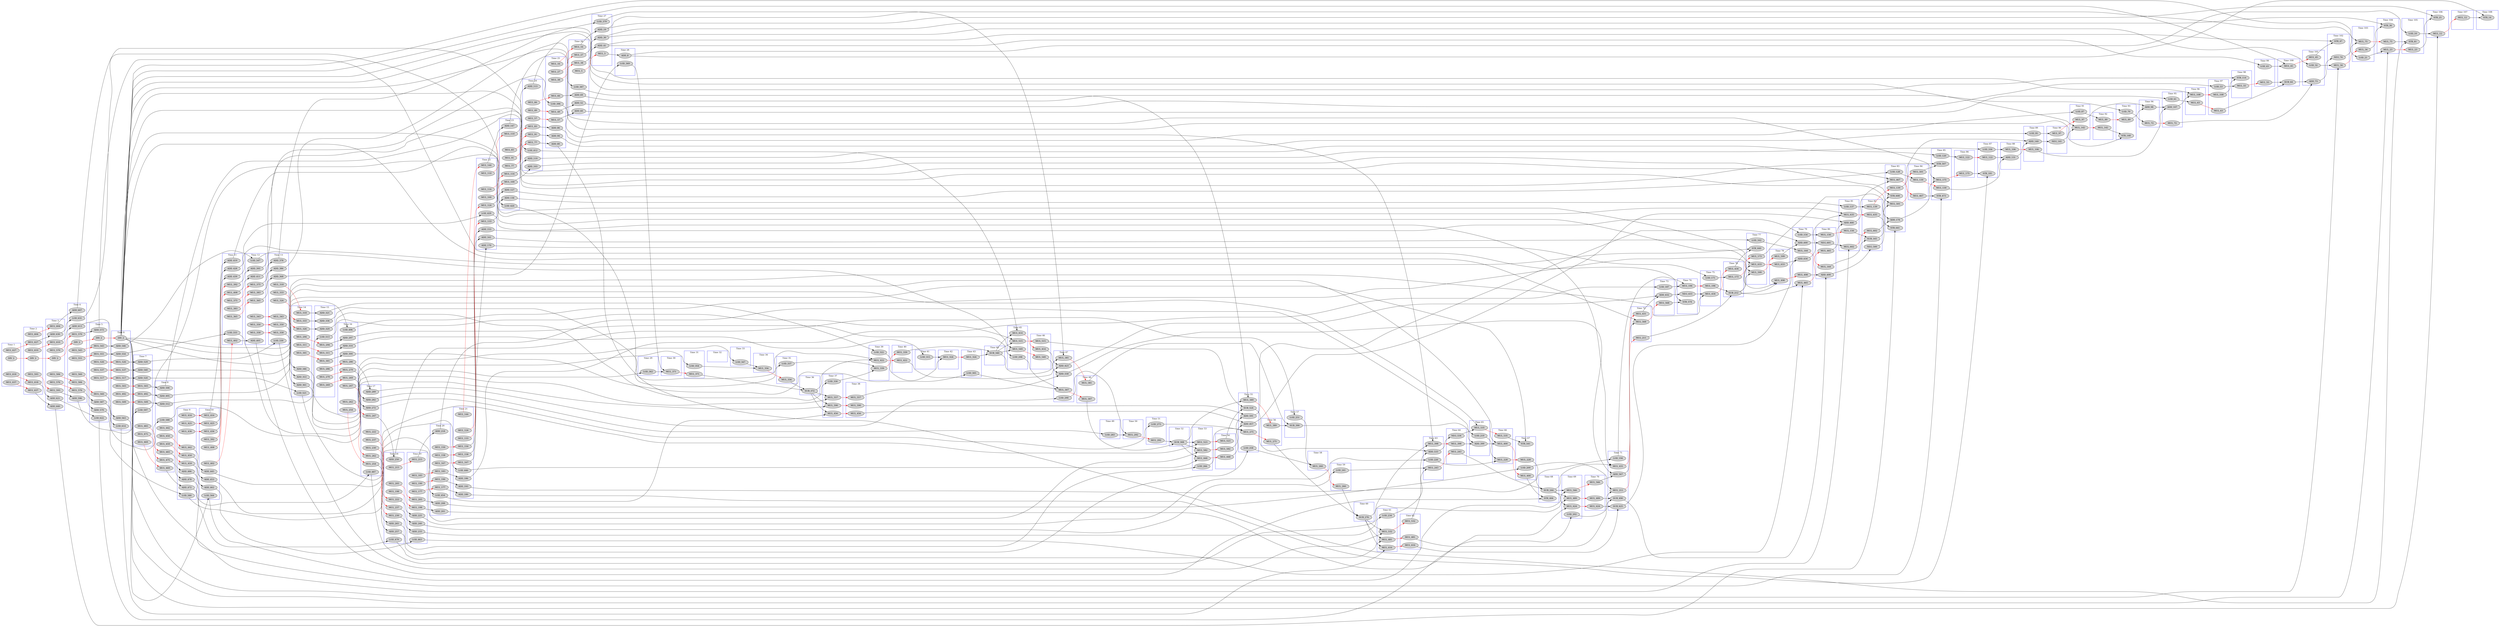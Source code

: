 digraph invert_matrix_general_dfg__3 {
  rankdir = LR;
  newrank="true"
  subgraph cluster_1 {
    rank=same;
    node [style=filled];
    label = "Time 1";
    color = blue;
    pseudo_1 [style=invis];
    DIV_2_0 [label=DIV_2]
    MUL_618_0 [label=MUL_618]
    MUL_627_0 [label=MUL_627]
    MUL_637_0 [label=MUL_637]
  }
  subgraph cluster_2 {
    rank=same;
    node [style=filled];
    label = "Time 2";
    color = blue;
    pseudo_2 [style=invis];
    DIV_2_1 [label=DIV_2]
    MUL_593_0 [label=MUL_593]
    MUL_604_0 [label=MUL_604]
    MUL_610_0 [label=MUL_610]
    MUL_618_1 [label=MUL_618]
    MUL_627_1 [label=MUL_627]
    MUL_637_1 [label=MUL_637]
  }
  subgraph cluster_3 {
    rank=same;
    node [style=filled];
    label = "Time 3";
    color = blue;
    pseudo_3 [style=invis];
    DIV_2_2 [label=DIV_2]
    MUL_570_0 [label=MUL_570]
    MUL_576_0 [label=MUL_576]
    MUL_584_0 [label=MUL_584]
    MUL_593_1 [label=MUL_593]
    MUL_604_1 [label=MUL_604]
    MUL_610_1 [label=MUL_610]
    ADD_621
    ADD_630
    ADD_640
  }
  subgraph cluster_4 {
    rank=same;
    node [style=filled];
    label = "Time 4";
    color = blue;
    pseudo_4 [style=invis];
    DIV_2_3 [label=DIV_2]
    MUL_543_0 [label=MUL_543]
    MUL_551_0 [label=MUL_551]
    MUL_560_0 [label=MUL_560]
    MUL_570_1 [label=MUL_570]
    MUL_576_1 [label=MUL_576]
    MUL_584_1 [label=MUL_584]
    ADD_596
    ADD_607
    ADD_613
    LOD_631
  }
  subgraph cluster_5 {
    rank=same;
    node [style=filled];
    label = "Time 5";
    color = blue;
    pseudo_5 [style=invis];
    DIV_2_4 [label=DIV_2]
    MUL_517_0 [label=MUL_517]
    MUL_526_0 [label=MUL_526]
    MUL_537_0 [label=MUL_537]
    MUL_543_1 [label=MUL_543]
    MUL_551_1 [label=MUL_551]
    MUL_560_1 [label=MUL_560]
    ADD_573
    ADD_579
    ADD_587
    LOD_622
  }
  subgraph cluster_6 {
    rank=same;
    node [style=filled];
    label = "Time 6";
    color = blue;
    pseudo_6 [style=invis];
    DIV_2_5 [label=DIV_2]
    MUL_492_0 [label=MUL_492]
    MUL_503_0 [label=MUL_503]
    MUL_509_0 [label=MUL_509]
    MUL_517_1 [label=MUL_517]
    MUL_526_1 [label=MUL_526]
    MUL_537_1 [label=MUL_537]
    ADD_546
    ADD_554
    ADD_563
    LOD_614
  }
  subgraph cluster_7 {
    rank=same;
    node [style=filled];
    label = "Time 7";
    color = blue;
    pseudo_7 [style=invis];
    MUL_469_0 [label=MUL_469]
    MUL_475_0 [label=MUL_475]
    MUL_483_0 [label=MUL_483]
    MUL_492_1 [label=MUL_492]
    MUL_503_1 [label=MUL_503]
    MUL_509_1 [label=MUL_509]
    ADD_520
    ADD_529
    ADD_540
    LOD_597
  }
  subgraph cluster_8 {
    rank=same;
    node [style=filled];
    label = "Time 8";
    color = blue;
    pseudo_8 [style=invis];
    MUL_442_0 [label=MUL_442]
    MUL_450_0 [label=MUL_450]
    MUL_459_0 [label=MUL_459]
    MUL_469_1 [label=MUL_469]
    MUL_475_1 [label=MUL_475]
    MUL_483_1 [label=MUL_483]
    ADD_495
    ADD_506
    ADD_512
    LOD_588
  }
  subgraph cluster_9 {
    rank=same;
    node [style=filled];
    label = "Time 9";
    color = blue;
    pseudo_9 [style=invis];
    MUL_416_0 [label=MUL_416]
    MUL_425_0 [label=MUL_425]
    MUL_436_0 [label=MUL_436]
    MUL_442_1 [label=MUL_442]
    MUL_450_1 [label=MUL_450]
    MUL_459_1 [label=MUL_459]
    ADD_472
    ADD_478
    ADD_486
    LOD_580
  }
  subgraph cluster_10 {
    rank=same;
    node [style=filled];
    label = "Time 10";
    color = blue;
    pseudo_10 [style=invis];
    MUL_392_0 [label=MUL_392]
    MUL_402_0 [label=MUL_402]
    MUL_408_0 [label=MUL_408]
    MUL_416_1 [label=MUL_416]
    MUL_425_1 [label=MUL_425]
    MUL_436_1 [label=MUL_436]
    ADD_445
    ADD_453
    ADD_462
    LOD_564
  }
  subgraph cluster_11 {
    rank=same;
    node [style=filled];
    label = "Time 11";
    color = blue;
    pseudo_11 [style=invis];
    MUL_365_0 [label=MUL_365]
    MUL_375_0 [label=MUL_375]
    MUL_383_0 [label=MUL_383]
    MUL_392_1 [label=MUL_392]
    MUL_402_1 [label=MUL_402]
    MUL_408_1 [label=MUL_408]
    ADD_419
    ADD_428
    ADD_439
    LOD_555
  }
  subgraph cluster_12 {
    rank=same;
    node [style=filled];
    label = "Time 12";
    color = blue;
    pseudo_12 [style=invis];
    MUL_343_0 [label=MUL_343]
    MUL_350_0 [label=MUL_350]
    MUL_358_0 [label=MUL_358]
    MUL_365_1 [label=MUL_365]
    MUL_375_1 [label=MUL_375]
    MUL_383_1 [label=MUL_383]
    ADD_395
    ADD_405
    ADD_411
    LOD_547
  }
  subgraph cluster_13 {
    rank=same;
    node [style=filled];
    label = "Time 13";
    color = blue;
    pseudo_13 [style=invis];
    MUL_318_0 [label=MUL_318]
    MUL_326_0 [label=MUL_326]
    MUL_333_0 [label=MUL_333]
    MUL_343_1 [label=MUL_343]
    MUL_350_1 [label=MUL_350]
    MUL_358_1 [label=MUL_358]
    ADD_368
    ADD_378
    ADD_386
    LOD_530
  }
  subgraph cluster_14 {
    rank=same;
    node [style=filled];
    label = "Time 14";
    color = blue;
    pseudo_14 [style=invis];
    MUL_294_0 [label=MUL_294]
    MUL_301_0 [label=MUL_301]
    MUL_311_0 [label=MUL_311]
    MUL_318_1 [label=MUL_318]
    MUL_326_1 [label=MUL_326]
    MUL_333_1 [label=MUL_333]
    ADD_346
    ADD_353
    ADD_361
    LOD_521
  }
  subgraph cluster_15 {
    rank=same;
    node [style=filled];
    label = "Time 15";
    color = blue;
    pseudo_15 [style=invis];
    MUL_269_0 [label=MUL_269]
    MUL_279_0 [label=MUL_279]
    MUL_286_0 [label=MUL_286]
    MUL_294_1 [label=MUL_294]
    MUL_301_1 [label=MUL_301]
    MUL_311_1 [label=MUL_311]
    ADD_321
    ADD_329
    ADD_336
    LOD_513
  }
  subgraph cluster_16 {
    rank=same;
    node [style=filled];
    label = "Time 16";
    color = blue;
    pseudo_16 [style=invis];
    MUL_247_0 [label=MUL_247]
    MUL_254_0 [label=MUL_254]
    MUL_262_0 [label=MUL_262]
    MUL_269_1 [label=MUL_269]
    MUL_279_1 [label=MUL_279]
    MUL_286_1 [label=MUL_286]
    ADD_297
    ADD_304
    ADD_314
    LOD_496
  }
  subgraph cluster_17 {
    rank=same;
    node [style=filled];
    label = "Time 17";
    color = blue;
    pseudo_17 [style=invis];
    MUL_222_0 [label=MUL_222]
    MUL_230_0 [label=MUL_230]
    MUL_237_0 [label=MUL_237]
    MUL_247_1 [label=MUL_247]
    MUL_254_1 [label=MUL_254]
    MUL_262_1 [label=MUL_262]
    ADD_272
    ADD_282
    ADD_289
    LOD_487
  }
  subgraph cluster_18 {
    rank=same;
    node [style=filled];
    label = "Time 18";
    color = blue;
    pseudo_18 [style=invis];
    MUL_198_0 [label=MUL_198]
    MUL_205_0 [label=MUL_205]
    MUL_215_0 [label=MUL_215]
    MUL_222_1 [label=MUL_222]
    MUL_230_1 [label=MUL_230]
    MUL_237_1 [label=MUL_237]
    ADD_250
    ADD_257
    ADD_265
    LOD_479
  }
  subgraph cluster_19 {
    rank=same;
    node [style=filled];
    label = "Time 19";
    color = blue;
    pseudo_19 [style=invis];
    MUL_177_0 [label=MUL_177]
    MUL_183_0 [label=MUL_183]
    MUL_190_0 [label=MUL_190]
    MUL_198_1 [label=MUL_198]
    MUL_205_1 [label=MUL_205]
    MUL_215_1 [label=MUL_215]
    ADD_225
    ADD_233
    ADD_240
    LOD_463
  }
  subgraph cluster_20 {
    rank=same;
    node [style=filled];
    label = "Time 20";
    color = blue;
    pseudo_20 [style=invis];
    MUL_150_0 [label=MUL_150]
    MUL_158_0 [label=MUL_158]
    MUL_167_0 [label=MUL_167]
    MUL_177_1 [label=MUL_177]
    MUL_183_1 [label=MUL_183]
    MUL_190_1 [label=MUL_190]
    ADD_201
    ADD_208
    ADD_218
    LOD_454
  }
  subgraph cluster_21 {
    rank=same;
    node [style=filled];
    label = "Time 21";
    color = blue;
    pseudo_21 [style=invis];
    MUL_124_0 [label=MUL_124]
    MUL_133_0 [label=MUL_133]
    MUL_144_0 [label=MUL_144]
    MUL_150_1 [label=MUL_150]
    MUL_158_1 [label=MUL_158]
    MUL_167_1 [label=MUL_167]
    ADD_180
    ADD_186
    ADD_193
    LOD_446
  }
  subgraph cluster_22 {
    rank=same;
    node [style=filled];
    label = "Time 22";
    color = blue;
    pseudo_22 [style=invis];
    MUL_100_0 [label=MUL_100]
    MUL_110_0 [label=MUL_110]
    MUL_116_0 [label=MUL_116]
    MUL_124_1 [label=MUL_124]
    MUL_133_1 [label=MUL_133]
    MUL_144_1 [label=MUL_144]
    ADD_153
    ADD_161
    ADD_170
    LOD_429
  }
  subgraph cluster_23 {
    rank=same;
    node [style=filled];
    label = "Time 23";
    color = blue;
    pseudo_23 [style=invis];
    MUL_77_0 [label=MUL_77]
    MUL_83_0 [label=MUL_83]
    MUL_91_0 [label=MUL_91]
    MUL_100_1 [label=MUL_100]
    MUL_110_1 [label=MUL_110]
    MUL_116_1 [label=MUL_116]
    ADD_127
    ADD_136
    ADD_147
    LOD_420
  }
  subgraph cluster_24 {
    rank=same;
    node [style=filled];
    label = "Time 24";
    color = blue;
    pseudo_24 [style=invis];
    MUL_49_0 [label=MUL_49]
    MUL_57_0 [label=MUL_57]
    MUL_66_0 [label=MUL_66]
    MUL_77_1 [label=MUL_77]
    MUL_83_1 [label=MUL_83]
    MUL_91_1 [label=MUL_91]
    ADD_103
    ADD_113
    ADD_119
    LOD_412
  }
  subgraph cluster_25 {
    rank=same;
    node [style=filled];
    label = "Time 25";
    color = blue;
    pseudo_25 [style=invis];
    MUL_16_0 [label=MUL_16]
    MUL_27_0 [label=MUL_27]
    MUL_38_0 [label=MUL_38]
    MUL_49_1 [label=MUL_49]
    MUL_57_1 [label=MUL_57]
    MUL_66_1 [label=MUL_66]
    ADD_80
    ADD_86
    ADD_94
    LOD_396
  }
  subgraph cluster_26 {
    rank=same;
    node [style=filled];
    label = "Time 26";
    color = blue;
    pseudo_26 [style=invis];
    MUL_5_0 [label=MUL_5]
    MUL_16_1 [label=MUL_16]
    MUL_27_1 [label=MUL_27]
    MUL_38_1 [label=MUL_38]
    ADD_52
    ADD_60
    ADD_69
    LOD_387
  }
  subgraph cluster_27 {
    rank=same;
    node [style=filled];
    label = "Time 27";
    color = blue;
    pseudo_27 [style=invis];
    MUL_5_1 [label=MUL_5]
    ADD_19
    ADD_30
    ADD_41
    LOD_379
  }
  subgraph cluster_28 {
    rank=same;
    node [style=filled];
    label = "Time 28";
    color = blue;
    pseudo_28 [style=invis];
    ADD_8
    LOD_369
  }
  subgraph cluster_29 {
    rank=same;
    node [style=filled];
    label = "Time 29";
    color = blue;
    pseudo_29 [style=invis];
    LOD_362
  }
  subgraph cluster_30 {
    rank=same;
    node [style=filled];
    label = "Time 30";
    color = blue;
    pseudo_30 [style=invis];
    MUL_371_0 [label=MUL_371]
  }
  subgraph cluster_31 {
    rank=same;
    node [style=filled];
    label = "Time 31";
    color = blue;
    pseudo_31 [style=invis];
    LOD_354
    MUL_371_1 [label=MUL_371]
  }
  subgraph cluster_32 {
    rank=same;
    node [style=filled];
    label = "Time 32";
    color = blue;
    pseudo_32 [style=invis];
  }
  subgraph cluster_33 {
    rank=same;
    node [style=filled];
    label = "Time 33";
    color = blue;
    pseudo_33 [style=invis];
    LOD_347
  }
  subgraph cluster_34 {
    rank=same;
    node [style=filled];
    label = "Time 34";
    color = blue;
    pseudo_34 [style=invis];
    MUL_356_0 [label=MUL_356]
  }
  subgraph cluster_35 {
    rank=same;
    node [style=filled];
    label = "Time 35";
    color = blue;
    pseudo_35 [style=invis];
    LOD_337
    MUL_356_1 [label=MUL_356]
  }
  subgraph cluster_36 {
    rank=same;
    node [style=filled];
    label = "Time 36";
    color = blue;
    pseudo_36 [style=invis];
    SUB_372
  }
  subgraph cluster_37 {
    rank=same;
    node [style=filled];
    label = "Time 37";
    color = blue;
    pseudo_37 [style=invis];
    LOD_330
    MUL_456_0 [label=MUL_456]
    MUL_557_0 [label=MUL_557]
    MUL_590_0 [label=MUL_590]
  }
  subgraph cluster_38 {
    rank=same;
    node [style=filled];
    label = "Time 38";
    color = blue;
    pseudo_38 [style=invis];
    MUL_456_1 [label=MUL_456]
    MUL_557_1 [label=MUL_557]
    MUL_590_1 [label=MUL_590]
  }
  subgraph cluster_39 {
    rank=same;
    node [style=filled];
    label = "Time 39";
    color = blue;
    pseudo_39 [style=invis];
    LOD_322
    MUL_339_0 [label=MUL_339]
    MUL_422_0 [label=MUL_422]
  }
  subgraph cluster_40 {
    rank=same;
    node [style=filled];
    label = "Time 40";
    color = blue;
    pseudo_40 [style=invis];
    MUL_339_1 [label=MUL_339]
    MUL_422_1 [label=MUL_422]
  }
  subgraph cluster_41 {
    rank=same;
    node [style=filled];
    label = "Time 41";
    color = blue;
    pseudo_41 [style=invis];
    LOD_315
  }
  subgraph cluster_42 {
    rank=same;
    node [style=filled];
    label = "Time 42";
    color = blue;
    pseudo_42 [style=invis];
    MUL_324_0 [label=MUL_324]
  }
  subgraph cluster_43 {
    rank=same;
    node [style=filled];
    label = "Time 43";
    color = blue;
    pseudo_43 [style=invis];
    LOD_305
    MUL_324_1 [label=MUL_324]
  }
  subgraph cluster_44 {
    rank=same;
    node [style=filled];
    label = "Time 44";
    color = blue;
    pseudo_44 [style=invis];
    SUB_340
  }
  subgraph cluster_45 {
    rank=same;
    node [style=filled];
    label = "Time 45";
    color = blue;
    pseudo_45 [style=invis];
    LOD_298
    MUL_414_0 [label=MUL_414]
    MUL_515_0 [label=MUL_515]
    MUL_549_0 [label=MUL_549]
  }
  subgraph cluster_46 {
    rank=same;
    node [style=filled];
    label = "Time 46";
    color = blue;
    pseudo_46 [style=invis];
    MUL_414_1 [label=MUL_414]
    MUL_515_1 [label=MUL_515]
    MUL_549_1 [label=MUL_549]
  }
  subgraph cluster_47 {
    rank=same;
    node [style=filled];
    label = "Time 47";
    color = blue;
    pseudo_47 [style=invis];
    LOD_290
    MUL_307_0 [label=MUL_307]
    MUL_381_0 [label=MUL_381]
    ADD_423
    ADD_558
  }
  subgraph cluster_48 {
    rank=same;
    node [style=filled];
    label = "Time 48";
    color = blue;
    pseudo_48 [style=invis];
    MUL_307_1 [label=MUL_307]
    MUL_381_1 [label=MUL_381]
  }
  subgraph cluster_49 {
    rank=same;
    node [style=filled];
    label = "Time 49";
    color = blue;
    pseudo_49 [style=invis];
    LOD_283
  }
  subgraph cluster_50 {
    rank=same;
    node [style=filled];
    label = "Time 50";
    color = blue;
    pseudo_50 [style=invis];
    MUL_292_0 [label=MUL_292]
  }
  subgraph cluster_51 {
    rank=same;
    node [style=filled];
    label = "Time 51";
    color = blue;
    pseudo_51 [style=invis];
    LOD_273
    MUL_292_1 [label=MUL_292]
  }
  subgraph cluster_52 {
    rank=same;
    node [style=filled];
    label = "Time 52";
    color = blue;
    pseudo_52 [style=invis];
    SUB_308
  }
  subgraph cluster_53 {
    rank=same;
    node [style=filled];
    label = "Time 53";
    color = blue;
    pseudo_53 [style=invis];
    LOD_266
    MUL_448_0 [label=MUL_448]
    MUL_523_0 [label=MUL_523]
    MUL_582_0 [label=MUL_582]
  }
  subgraph cluster_54 {
    rank=same;
    node [style=filled];
    label = "Time 54";
    color = blue;
    pseudo_54 [style=invis];
    MUL_448_1 [label=MUL_448]
    MUL_523_1 [label=MUL_523]
    MUL_582_1 [label=MUL_582]
  }
  subgraph cluster_55 {
    rank=same;
    node [style=filled];
    label = "Time 55";
    color = blue;
    pseudo_55 [style=invis];
    LOD_258
    MUL_275_0 [label=MUL_275]
    MUL_389_0 [label=MUL_389]
    ADD_457
    SUB_524
    ADD_591
  }
  subgraph cluster_56 {
    rank=same;
    node [style=filled];
    label = "Time 56";
    color = blue;
    pseudo_56 [style=invis];
    MUL_275_1 [label=MUL_275]
    MUL_389_1 [label=MUL_389]
  }
  subgraph cluster_57 {
    rank=same;
    node [style=filled];
    label = "Time 57";
    color = blue;
    pseudo_57 [style=invis];
    LOD_251
    SUB_390
  }
  subgraph cluster_58 {
    rank=same;
    node [style=filled];
    label = "Time 58";
    color = blue;
    pseudo_58 [style=invis];
    MUL_260_0 [label=MUL_260]
  }
  subgraph cluster_59 {
    rank=same;
    node [style=filled];
    label = "Time 59";
    color = blue;
    pseudo_59 [style=invis];
    LOD_241
    MUL_260_1 [label=MUL_260]
  }
  subgraph cluster_60 {
    rank=same;
    node [style=filled];
    label = "Time 60";
    color = blue;
    pseudo_60 [style=invis];
    SUB_276
  }
  subgraph cluster_61 {
    rank=same;
    node [style=filled];
    label = "Time 61";
    color = blue;
    pseudo_61 [style=invis];
    LOD_234
    MUL_481_0 [label=MUL_481]
    MUL_532_0 [label=MUL_532]
    MUL_616_0 [label=MUL_616]
  }
  subgraph cluster_62 {
    rank=same;
    node [style=filled];
    label = "Time 62";
    color = blue;
    pseudo_62 [style=invis];
    MUL_481_1 [label=MUL_481]
    MUL_532_1 [label=MUL_532]
    MUL_616_1 [label=MUL_616]
  }
  subgraph cluster_63 {
    rank=same;
    node [style=filled];
    label = "Time 63";
    color = blue;
    pseudo_63 [style=invis];
    LOD_226
    MUL_243_0 [label=MUL_243]
    MUL_398_0 [label=MUL_398]
    ADD_533
  }
  subgraph cluster_64 {
    rank=same;
    node [style=filled];
    label = "Time 64";
    color = blue;
    pseudo_64 [style=invis];
    MUL_243_1 [label=MUL_243]
    MUL_398_1 [label=MUL_398]
    NEG_534
  }
  subgraph cluster_65 {
    rank=same;
    node [style=filled];
    label = "Time 65";
    color = blue;
    pseudo_65 [style=invis];
    LOD_219
    ADD_399
    MUL_535_0 [label=MUL_535]
  }
  subgraph cluster_66 {
    rank=same;
    node [style=filled];
    label = "Time 66";
    color = blue;
    pseudo_66 [style=invis];
    MUL_228_0 [label=MUL_228]
    MUL_400_0 [label=MUL_400]
    MUL_535_1 [label=MUL_535]
  }
  subgraph cluster_67 {
    rank=same;
    node [style=filled];
    label = "Time 67";
    color = blue;
    pseudo_67 [style=invis];
    LOD_209
    MUL_228_1 [label=MUL_228]
    MUL_400_1 [label=MUL_400]
    STR_541
  }
  subgraph cluster_68 {
    rank=same;
    node [style=filled];
    label = "Time 68";
    color = blue;
    pseudo_68 [style=invis];
    SUB_244
    STR_406
  }
  subgraph cluster_69 {
    rank=same;
    node [style=filled];
    label = "Time 69";
    color = blue;
    pseudo_69 [style=invis];
    LOD_202
    MUL_489_0 [label=MUL_489]
    MUL_566_0 [label=MUL_566]
    MUL_624_0 [label=MUL_624]
  }
  subgraph cluster_70 {
    rank=same;
    node [style=filled];
    label = "Time 70";
    color = blue;
    pseudo_70 [style=invis];
    MUL_489_1 [label=MUL_489]
    MUL_566_1 [label=MUL_566]
    MUL_624_1 [label=MUL_624]
  }
  subgraph cluster_71 {
    rank=same;
    node [style=filled];
    label = "Time 71";
    color = blue;
    pseudo_71 [style=invis];
    LOD_194
    MUL_211_0 [label=MUL_211]
    MUL_431_0 [label=MUL_431]
    SUB_490
    ADD_567
    SUB_625
  }
  subgraph cluster_72 {
    rank=same;
    node [style=filled];
    label = "Time 72";
    color = blue;
    pseudo_72 [style=invis];
    MUL_211_1 [label=MUL_211]
    MUL_431_1 [label=MUL_431]
    MUL_568_0 [label=MUL_568]
  }
  subgraph cluster_73 {
    rank=same;
    node [style=filled];
    label = "Time 73";
    color = blue;
    pseudo_73 [style=invis];
    LOD_187
    ADD_432
    MUL_568_1 [label=MUL_568]
  }
  subgraph cluster_74 {
    rank=same;
    node [style=filled];
    label = "Time 74";
    color = blue;
    pseudo_74 [style=invis];
    MUL_196_0 [label=MUL_196]
    NEG_433
    STR_574
  }
  subgraph cluster_75 {
    rank=same;
    node [style=filled];
    label = "Time 75";
    color = blue;
    pseudo_75 [style=invis];
    LOD_171
    MUL_196_1 [label=MUL_196]
    MUL_434_0 [label=MUL_434]
  }
  subgraph cluster_76 {
    rank=same;
    node [style=filled];
    label = "Time 76";
    color = blue;
    pseudo_76 [style=invis];
    MUL_173_0 [label=MUL_173]
    SUB_212
    MUL_434_1 [label=MUL_434]
  }
  subgraph cluster_77 {
    rank=same;
    node [style=filled];
    label = "Time 77";
    color = blue;
    pseudo_77 [style=invis];
    LOD_162
    MUL_173_1 [label=MUL_173]
    STR_440
    MUL_599_0 [label=MUL_599]
    MUL_633_0 [label=MUL_633]
  }
  subgraph cluster_78 {
    rank=same;
    node [style=filled];
    label = "Time 78";
    color = blue;
    pseudo_78 [style=invis];
    MUL_498_0 [label=MUL_498]
    MUL_599_1 [label=MUL_599]
    MUL_633_1 [label=MUL_633]
  }
  subgraph cluster_79 {
    rank=same;
    node [style=filled];
    label = "Time 79";
    color = blue;
    pseudo_79 [style=invis];
    LOD_154
    MUL_164_0 [label=MUL_164]
    MUL_465_0 [label=MUL_465]
    MUL_498_1 [label=MUL_498]
    ADD_600
    ADD_634
  }
  subgraph cluster_80 {
    rank=same;
    node [style=filled];
    label = "Time 80";
    color = blue;
    pseudo_80 [style=invis];
    MUL_156_0 [label=MUL_156]
    MUL_164_1 [label=MUL_164]
    MUL_465_1 [label=MUL_465]
    ADD_499
    NEG_601
  }
  subgraph cluster_81 {
    rank=same;
    node [style=filled];
    label = "Time 81";
    color = blue;
    pseudo_81 [style=invis];
    LOD_137
    MUL_156_1 [label=MUL_156]
    ADD_466
    MUL_602_0 [label=MUL_602]
    MUL_635_0 [label=MUL_635]
  }
  subgraph cluster_82 {
    rank=same;
    node [style=filled];
    label = "Time 82";
    color = blue;
    pseudo_82 [style=invis];
    MUL_139_0 [label=MUL_139]
    SUB_165
    NEG_500
    MUL_602_1 [label=MUL_602]
    MUL_635_1 [label=MUL_635]
  }
  subgraph cluster_83 {
    rank=same;
    node [style=filled];
    label = "Time 83";
    color = blue;
    pseudo_83 [style=invis];
    LOD_128
    MUL_139_1 [label=MUL_139]
    ADD_174
    MUL_467_0 [label=MUL_467]
    MUL_501_0 [label=MUL_501]
    STR_608
    STR_641
  }
  subgraph cluster_84 {
    rank=same;
    node [style=filled];
    label = "Time 84";
    color = blue;
    pseudo_84 [style=invis];
    MUL_130_0 [label=MUL_130]
    MUL_467_1 [label=MUL_467]
    MUL_501_1 [label=MUL_501]
  }
  subgraph cluster_85 {
    rank=same;
    node [style=filled];
    label = "Time 85";
    color = blue;
    pseudo_85 [style=invis];
    LOD_120
    MUL_130_1 [label=MUL_130]
    MUL_175_0 [label=MUL_175]
    STR_473
    STR_507
  }
  subgraph cluster_86 {
    rank=same;
    node [style=filled];
    label = "Time 86";
    color = blue;
    pseudo_86 [style=invis];
    MUL_122_0 [label=MUL_122]
    MUL_175_1 [label=MUL_175]
  }
  subgraph cluster_87 {
    rank=same;
    node [style=filled];
    label = "Time 87";
    color = blue;
    pseudo_87 [style=invis];
    LOD_104
    MUL_122_1 [label=MUL_122]
    STR_181
  }
  subgraph cluster_88 {
    rank=same;
    node [style=filled];
    label = "Time 88";
    color = blue;
    pseudo_88 [style=invis];
    MUL_106_0 [label=MUL_106]
    ADD_131
  }
  subgraph cluster_89 {
    rank=same;
    node [style=filled];
    label = "Time 89";
    color = blue;
    pseudo_89 [style=invis];
    LOD_95
    MUL_106_1 [label=MUL_106]
    ADD_140
  }
  subgraph cluster_90 {
    rank=same;
    node [style=filled];
    label = "Time 90";
    color = blue;
    pseudo_90 [style=invis];
    MUL_97_0 [label=MUL_97]
    NEG_141
  }
  subgraph cluster_91 {
    rank=same;
    node [style=filled];
    label = "Time 91";
    color = blue;
    pseudo_91 [style=invis];
    LOD_87
    MUL_97_1 [label=MUL_97]
    MUL_142_0 [label=MUL_142]
  }
  subgraph cluster_92 {
    rank=same;
    node [style=filled];
    label = "Time 92";
    color = blue;
    pseudo_92 [style=invis];
    MUL_89_0 [label=MUL_89]
    MUL_142_1 [label=MUL_142]
  }
  subgraph cluster_93 {
    rank=same;
    node [style=filled];
    label = "Time 93";
    color = blue;
    pseudo_93 [style=invis];
    LOD_70
    MUL_89_1 [label=MUL_89]
    STR_148
  }
  subgraph cluster_94 {
    rank=same;
    node [style=filled];
    label = "Time 94";
    color = blue;
    pseudo_94 [style=invis];
    MUL_72_0 [label=MUL_72]
    ADD_98
  }
  subgraph cluster_95 {
    rank=same;
    node [style=filled];
    label = "Time 95";
    color = blue;
    pseudo_95 [style=invis];
    LOD_61
    MUL_72_1 [label=MUL_72]
    ADD_107
  }
  subgraph cluster_96 {
    rank=same;
    node [style=filled];
    label = "Time 96";
    color = blue;
    pseudo_96 [style=invis];
    MUL_63_0 [label=MUL_63]
    MUL_108_0 [label=MUL_108]
  }
  subgraph cluster_97 {
    rank=same;
    node [style=filled];
    label = "Time 97";
    color = blue;
    pseudo_97 [style=invis];
    LOD_53
    MUL_63_1 [label=MUL_63]
    MUL_108_1 [label=MUL_108]
  }
  subgraph cluster_98 {
    rank=same;
    node [style=filled];
    label = "Time 98";
    color = blue;
    pseudo_98 [style=invis];
    MUL_55_0 [label=MUL_55]
    STR_114
  }
  subgraph cluster_99 {
    rank=same;
    node [style=filled];
    label = "Time 99";
    color = blue;
    pseudo_99 [style=invis];
    LOD_43
    MUL_55_1 [label=MUL_55]
  }
  subgraph cluster_100 {
    rank=same;
    node [style=filled];
    label = "Time 100";
    color = blue;
    pseudo_100 [style=invis];
    MUL_45_0 [label=MUL_45]
    SUB_64
  }
  subgraph cluster_101 {
    rank=same;
    node [style=filled];
    label = "Time 101";
    color = blue;
    pseudo_101 [style=invis];
    LOD_32
    MUL_45_1 [label=MUL_45]
    ADD_73
  }
  subgraph cluster_102 {
    rank=same;
    node [style=filled];
    label = "Time 102";
    color = blue;
    pseudo_102 [style=invis];
    MUL_34_0 [label=MUL_34]
    STR_47
    NEG_74
  }
  subgraph cluster_103 {
    rank=same;
    node [style=filled];
    label = "Time 103";
    color = blue;
    pseudo_103 [style=invis];
    LOD_21
    MUL_34_1 [label=MUL_34]
    MUL_75_0 [label=MUL_75]
  }
  subgraph cluster_104 {
    rank=same;
    node [style=filled];
    label = "Time 104";
    color = blue;
    pseudo_104 [style=invis];
    MUL_23_0 [label=MUL_23]
    STR_36
    MUL_75_1 [label=MUL_75]
  }
  subgraph cluster_105 {
    rank=same;
    node [style=filled];
    label = "Time 105";
    color = blue;
    pseudo_105 [style=invis];
    LOD_10
    MUL_23_1 [label=MUL_23]
    STR_81
  }
  subgraph cluster_106 {
    rank=same;
    node [style=filled];
    label = "Time 106";
    color = blue;
    pseudo_106 [style=invis];
    MUL_12_0 [label=MUL_12]
    STR_25
  }
  subgraph cluster_107 {
    rank=same;
    node [style=filled];
    label = "Time 107";
    color = blue;
    pseudo_107 [style=invis];
    MUL_12_1 [label=MUL_12]
  }
  subgraph cluster_108 {
    rank=same;
    node [style=filled];
    label = "Time 108";
    color = blue;
    pseudo_108 [style=invis];
    STR_14
  }
    pseudo_1->pseudo_2 [style=invis];
    pseudo_2->pseudo_3 [style=invis];
    pseudo_3->pseudo_4 [style=invis];
    pseudo_4->pseudo_5 [style=invis];
    pseudo_5->pseudo_6 [style=invis];
    pseudo_6->pseudo_7 [style=invis];
    pseudo_7->pseudo_8 [style=invis];
    pseudo_8->pseudo_9 [style=invis];
    pseudo_9->pseudo_10 [style=invis];
    pseudo_10->pseudo_11 [style=invis];
    pseudo_11->pseudo_12 [style=invis];
    pseudo_12->pseudo_13 [style=invis];
    pseudo_13->pseudo_14 [style=invis];
    pseudo_14->pseudo_15 [style=invis];
    pseudo_15->pseudo_16 [style=invis];
    pseudo_16->pseudo_17 [style=invis];
    pseudo_17->pseudo_18 [style=invis];
    pseudo_18->pseudo_19 [style=invis];
    pseudo_19->pseudo_20 [style=invis];
    pseudo_20->pseudo_21 [style=invis];
    pseudo_21->pseudo_22 [style=invis];
    pseudo_22->pseudo_23 [style=invis];
    pseudo_23->pseudo_24 [style=invis];
    pseudo_24->pseudo_25 [style=invis];
    pseudo_25->pseudo_26 [style=invis];
    pseudo_26->pseudo_27 [style=invis];
    pseudo_27->pseudo_28 [style=invis];
    pseudo_28->pseudo_29 [style=invis];
    pseudo_29->pseudo_30 [style=invis];
    pseudo_30->pseudo_31 [style=invis];
    pseudo_31->pseudo_32 [style=invis];
    pseudo_32->pseudo_33 [style=invis];
    pseudo_33->pseudo_34 [style=invis];
    pseudo_34->pseudo_35 [style=invis];
    pseudo_35->pseudo_36 [style=invis];
    pseudo_36->pseudo_37 [style=invis];
    pseudo_37->pseudo_38 [style=invis];
    pseudo_38->pseudo_39 [style=invis];
    pseudo_39->pseudo_40 [style=invis];
    pseudo_40->pseudo_41 [style=invis];
    pseudo_41->pseudo_42 [style=invis];
    pseudo_42->pseudo_43 [style=invis];
    pseudo_43->pseudo_44 [style=invis];
    pseudo_44->pseudo_45 [style=invis];
    pseudo_45->pseudo_46 [style=invis];
    pseudo_46->pseudo_47 [style=invis];
    pseudo_47->pseudo_48 [style=invis];
    pseudo_48->pseudo_49 [style=invis];
    pseudo_49->pseudo_50 [style=invis];
    pseudo_50->pseudo_51 [style=invis];
    pseudo_51->pseudo_52 [style=invis];
    pseudo_52->pseudo_53 [style=invis];
    pseudo_53->pseudo_54 [style=invis];
    pseudo_54->pseudo_55 [style=invis];
    pseudo_55->pseudo_56 [style=invis];
    pseudo_56->pseudo_57 [style=invis];
    pseudo_57->pseudo_58 [style=invis];
    pseudo_58->pseudo_59 [style=invis];
    pseudo_59->pseudo_60 [style=invis];
    pseudo_60->pseudo_61 [style=invis];
    pseudo_61->pseudo_62 [style=invis];
    pseudo_62->pseudo_63 [style=invis];
    pseudo_63->pseudo_64 [style=invis];
    pseudo_64->pseudo_65 [style=invis];
    pseudo_65->pseudo_66 [style=invis];
    pseudo_66->pseudo_67 [style=invis];
    pseudo_67->pseudo_68 [style=invis];
    pseudo_68->pseudo_69 [style=invis];
    pseudo_69->pseudo_70 [style=invis];
    pseudo_70->pseudo_71 [style=invis];
    pseudo_71->pseudo_72 [style=invis];
    pseudo_72->pseudo_73 [style=invis];
    pseudo_73->pseudo_74 [style=invis];
    pseudo_74->pseudo_75 [style=invis];
    pseudo_75->pseudo_76 [style=invis];
    pseudo_76->pseudo_77 [style=invis];
    pseudo_77->pseudo_78 [style=invis];
    pseudo_78->pseudo_79 [style=invis];
    pseudo_79->pseudo_80 [style=invis];
    pseudo_80->pseudo_81 [style=invis];
    pseudo_81->pseudo_82 [style=invis];
    pseudo_82->pseudo_83 [style=invis];
    pseudo_83->pseudo_84 [style=invis];
    pseudo_84->pseudo_85 [style=invis];
    pseudo_85->pseudo_86 [style=invis];
    pseudo_86->pseudo_87 [style=invis];
    pseudo_87->pseudo_88 [style=invis];
    pseudo_88->pseudo_89 [style=invis];
    pseudo_89->pseudo_90 [style=invis];
    pseudo_90->pseudo_91 [style=invis];
    pseudo_91->pseudo_92 [style=invis];
    pseudo_92->pseudo_93 [style=invis];
    pseudo_93->pseudo_94 [style=invis];
    pseudo_94->pseudo_95 [style=invis];
    pseudo_95->pseudo_96 [style=invis];
    pseudo_96->pseudo_97 [style=invis];
    pseudo_97->pseudo_98 [style=invis];
    pseudo_98->pseudo_99 [style=invis];
    pseudo_99->pseudo_100 [style=invis];
    pseudo_100->pseudo_101 [style=invis];
    pseudo_101->pseudo_102 [style=invis];
    pseudo_102->pseudo_103 [style=invis];
    pseudo_103->pseudo_104 [style=invis];
    pseudo_104->pseudo_105 [style=invis];
    pseudo_105->pseudo_106 [style=invis];
    pseudo_106->pseudo_107 [style=invis];
    pseudo_107->pseudo_108 [style=invis];
    DIV_2_0 -> DIV_2_1 [color=red];
    DIV_2_1 -> DIV_2_2 [color=red];
    DIV_2_2 -> DIV_2_3 [color=red];
    DIV_2_3 -> DIV_2_4 [color=red];
    DIV_2_4 -> DIV_2_5 [color=red];
    MUL_5_0 -> MUL_5_1 [color=red];
    MUL_12_0 -> MUL_12_1 [color=red];
    MUL_16_0 -> MUL_16_1 [color=red];
    MUL_23_0 -> MUL_23_1 [color=red];
    MUL_27_0 -> MUL_27_1 [color=red];
    MUL_34_0 -> MUL_34_1 [color=red];
    MUL_38_0 -> MUL_38_1 [color=red];
    MUL_45_0 -> MUL_45_1 [color=red];
    MUL_49_0 -> MUL_49_1 [color=red];
    MUL_55_0 -> MUL_55_1 [color=red];
    MUL_57_0 -> MUL_57_1 [color=red];
    MUL_63_0 -> MUL_63_1 [color=red];
    MUL_66_0 -> MUL_66_1 [color=red];
    MUL_72_0 -> MUL_72_1 [color=red];
    MUL_75_0 -> MUL_75_1 [color=red];
    MUL_77_0 -> MUL_77_1 [color=red];
    MUL_83_0 -> MUL_83_1 [color=red];
    MUL_89_0 -> MUL_89_1 [color=red];
    MUL_91_0 -> MUL_91_1 [color=red];
    MUL_97_0 -> MUL_97_1 [color=red];
    MUL_100_0 -> MUL_100_1 [color=red];
    MUL_106_0 -> MUL_106_1 [color=red];
    MUL_108_0 -> MUL_108_1 [color=red];
    MUL_110_0 -> MUL_110_1 [color=red];
    MUL_116_0 -> MUL_116_1 [color=red];
    MUL_122_0 -> MUL_122_1 [color=red];
    MUL_124_0 -> MUL_124_1 [color=red];
    MUL_130_0 -> MUL_130_1 [color=red];
    MUL_133_0 -> MUL_133_1 [color=red];
    MUL_139_0 -> MUL_139_1 [color=red];
    MUL_142_0 -> MUL_142_1 [color=red];
    MUL_144_0 -> MUL_144_1 [color=red];
    MUL_150_0 -> MUL_150_1 [color=red];
    MUL_156_0 -> MUL_156_1 [color=red];
    MUL_158_0 -> MUL_158_1 [color=red];
    MUL_164_0 -> MUL_164_1 [color=red];
    MUL_167_0 -> MUL_167_1 [color=red];
    MUL_173_0 -> MUL_173_1 [color=red];
    MUL_175_0 -> MUL_175_1 [color=red];
    MUL_177_0 -> MUL_177_1 [color=red];
    MUL_183_0 -> MUL_183_1 [color=red];
    MUL_190_0 -> MUL_190_1 [color=red];
    MUL_196_0 -> MUL_196_1 [color=red];
    MUL_198_0 -> MUL_198_1 [color=red];
    MUL_205_0 -> MUL_205_1 [color=red];
    MUL_211_0 -> MUL_211_1 [color=red];
    MUL_215_0 -> MUL_215_1 [color=red];
    MUL_222_0 -> MUL_222_1 [color=red];
    MUL_228_0 -> MUL_228_1 [color=red];
    MUL_230_0 -> MUL_230_1 [color=red];
    MUL_237_0 -> MUL_237_1 [color=red];
    MUL_243_0 -> MUL_243_1 [color=red];
    MUL_247_0 -> MUL_247_1 [color=red];
    MUL_254_0 -> MUL_254_1 [color=red];
    MUL_260_0 -> MUL_260_1 [color=red];
    MUL_262_0 -> MUL_262_1 [color=red];
    MUL_269_0 -> MUL_269_1 [color=red];
    MUL_275_0 -> MUL_275_1 [color=red];
    MUL_279_0 -> MUL_279_1 [color=red];
    MUL_286_0 -> MUL_286_1 [color=red];
    MUL_292_0 -> MUL_292_1 [color=red];
    MUL_294_0 -> MUL_294_1 [color=red];
    MUL_301_0 -> MUL_301_1 [color=red];
    MUL_307_0 -> MUL_307_1 [color=red];
    MUL_311_0 -> MUL_311_1 [color=red];
    MUL_318_0 -> MUL_318_1 [color=red];
    MUL_324_0 -> MUL_324_1 [color=red];
    MUL_326_0 -> MUL_326_1 [color=red];
    MUL_333_0 -> MUL_333_1 [color=red];
    MUL_339_0 -> MUL_339_1 [color=red];
    MUL_343_0 -> MUL_343_1 [color=red];
    MUL_350_0 -> MUL_350_1 [color=red];
    MUL_356_0 -> MUL_356_1 [color=red];
    MUL_358_0 -> MUL_358_1 [color=red];
    MUL_365_0 -> MUL_365_1 [color=red];
    MUL_371_0 -> MUL_371_1 [color=red];
    MUL_375_0 -> MUL_375_1 [color=red];
    MUL_381_0 -> MUL_381_1 [color=red];
    MUL_383_0 -> MUL_383_1 [color=red];
    MUL_389_0 -> MUL_389_1 [color=red];
    MUL_392_0 -> MUL_392_1 [color=red];
    MUL_398_0 -> MUL_398_1 [color=red];
    MUL_400_0 -> MUL_400_1 [color=red];
    MUL_402_0 -> MUL_402_1 [color=red];
    MUL_408_0 -> MUL_408_1 [color=red];
    MUL_414_0 -> MUL_414_1 [color=red];
    MUL_416_0 -> MUL_416_1 [color=red];
    MUL_422_0 -> MUL_422_1 [color=red];
    MUL_425_0 -> MUL_425_1 [color=red];
    MUL_431_0 -> MUL_431_1 [color=red];
    MUL_434_0 -> MUL_434_1 [color=red];
    MUL_436_0 -> MUL_436_1 [color=red];
    MUL_442_0 -> MUL_442_1 [color=red];
    MUL_448_0 -> MUL_448_1 [color=red];
    MUL_450_0 -> MUL_450_1 [color=red];
    MUL_456_0 -> MUL_456_1 [color=red];
    MUL_459_0 -> MUL_459_1 [color=red];
    MUL_465_0 -> MUL_465_1 [color=red];
    MUL_467_0 -> MUL_467_1 [color=red];
    MUL_469_0 -> MUL_469_1 [color=red];
    MUL_475_0 -> MUL_475_1 [color=red];
    MUL_481_0 -> MUL_481_1 [color=red];
    MUL_483_0 -> MUL_483_1 [color=red];
    MUL_489_0 -> MUL_489_1 [color=red];
    MUL_492_0 -> MUL_492_1 [color=red];
    MUL_498_0 -> MUL_498_1 [color=red];
    MUL_501_0 -> MUL_501_1 [color=red];
    MUL_503_0 -> MUL_503_1 [color=red];
    MUL_509_0 -> MUL_509_1 [color=red];
    MUL_515_0 -> MUL_515_1 [color=red];
    MUL_517_0 -> MUL_517_1 [color=red];
    MUL_523_0 -> MUL_523_1 [color=red];
    MUL_526_0 -> MUL_526_1 [color=red];
    MUL_532_0 -> MUL_532_1 [color=red];
    MUL_535_0 -> MUL_535_1 [color=red];
    MUL_537_0 -> MUL_537_1 [color=red];
    MUL_543_0 -> MUL_543_1 [color=red];
    MUL_549_0 -> MUL_549_1 [color=red];
    MUL_551_0 -> MUL_551_1 [color=red];
    MUL_557_0 -> MUL_557_1 [color=red];
    MUL_560_0 -> MUL_560_1 [color=red];
    MUL_566_0 -> MUL_566_1 [color=red];
    MUL_568_0 -> MUL_568_1 [color=red];
    MUL_570_0 -> MUL_570_1 [color=red];
    MUL_576_0 -> MUL_576_1 [color=red];
    MUL_582_0 -> MUL_582_1 [color=red];
    MUL_584_0 -> MUL_584_1 [color=red];
    MUL_590_0 -> MUL_590_1 [color=red];
    MUL_593_0 -> MUL_593_1 [color=red];
    MUL_599_0 -> MUL_599_1 [color=red];
    MUL_602_0 -> MUL_602_1 [color=red];
    MUL_604_0 -> MUL_604_1 [color=red];
    MUL_610_0 -> MUL_610_1 [color=red];
    MUL_616_0 -> MUL_616_1 [color=red];
    MUL_618_0 -> MUL_618_1 [color=red];
    MUL_624_0 -> MUL_624_1 [color=red];
    MUL_627_0 -> MUL_627_1 [color=red];
    MUL_633_0 -> MUL_633_1 [color=red];
    MUL_635_0 -> MUL_635_1 [color=red];
    MUL_637_0 -> MUL_637_1 [color=red];
    DIV_2_5 -> MUL_12_0 [ name = 1 ];
    DIV_2_5 -> MUL_23_0 [ name = 2 ];
    DIV_2_5 -> MUL_34_0 [ name = 3 ];
    DIV_2_5 -> MUL_45_0 [ name = 4 ];
    DIV_2_5 -> MUL_75_0 [ name = 5 ];
    DIV_2_5 -> MUL_108_0 [ name = 6 ];
    DIV_2_5 -> MUL_142_0 [ name = 7 ];
    DIV_2_5 -> MUL_175_0 [ name = 8 ];
    DIV_2_5 -> MUL_400_0 [ name = 9 ];
    DIV_2_5 -> MUL_434_0 [ name = 10 ];
    DIV_2_5 -> MUL_467_0 [ name = 11 ];
    DIV_2_5 -> MUL_501_0 [ name = 12 ];
    DIV_2_5 -> MUL_535_0 [ name = 13 ];
    DIV_2_5 -> MUL_568_0 [ name = 14 ];
    DIV_2_5 -> MUL_602_0 [ name = 15 ];
    DIV_2_5 -> MUL_635_0 [ name = 16 ];
    MUL_5_1 -> ADD_8 [ name = 18 ];
    ADD_8 -> LOD_10 [ name = 20 ];
    ADD_8 -> STR_14 [ name = 21 ];
    LOD_10 -> MUL_12_0 [ name = 22 ];
    MUL_12_1 -> STR_14 [ name = 23 ];
    MUL_16_1 -> ADD_19 [ name = 25 ];
    ADD_19 -> LOD_21 [ name = 27 ];
    ADD_19 -> STR_25 [ name = 28 ];
    LOD_21 -> MUL_23_0 [ name = 29 ];
    MUL_23_1 -> STR_25 [ name = 30 ];
    MUL_27_1 -> ADD_30 [ name = 32 ];
    ADD_30 -> LOD_32 [ name = 34 ];
    ADD_30 -> STR_36 [ name = 35 ];
    LOD_32 -> MUL_34_0 [ name = 36 ];
    MUL_34_1 -> STR_36 [ name = 37 ];
    MUL_38_1 -> ADD_41 [ name = 39 ];
    ADD_41 -> LOD_43 [ name = 41 ];
    ADD_41 -> STR_47 [ name = 42 ];
    LOD_43 -> MUL_45_0 [ name = 43 ];
    MUL_45_1 -> STR_47 [ name = 44 ];
    MUL_49_1 -> ADD_52 [ name = 46 ];
    ADD_52 -> LOD_53 [ name = 47 ];
    LOD_53 -> MUL_55_0 [ name = 48 ];
    MUL_55_1 -> SUB_64 [ name = 49 ];
    MUL_57_1 -> ADD_60 [ name = 51 ];
    ADD_60 -> LOD_61 [ name = 52 ];
    LOD_61 -> MUL_63_0 [ name = 53 ];
    MUL_63_1 -> SUB_64 [ name = 54 ];
    SUB_64 -> ADD_73 [ name = 55 ];
    MUL_66_1 -> ADD_69 [ name = 57 ];
    ADD_69 -> LOD_70 [ name = 58 ];
    LOD_70 -> MUL_72_0 [ name = 59 ];
    MUL_72_1 -> ADD_73 [ name = 60 ];
    ADD_73 -> NEG_74 [ name = 61 ];
    NEG_74 -> MUL_75_0 [ name = 62 ];
    MUL_75_1 -> STR_81 [ name = 63 ];
    MUL_77_1 -> ADD_80 [ name = 65 ];
    ADD_80 -> STR_81 [ name = 67 ];
    MUL_83_1 -> ADD_86 [ name = 69 ];
    ADD_86 -> LOD_87 [ name = 70 ];
    LOD_87 -> MUL_89_0 [ name = 71 ];
    MUL_89_1 -> ADD_98 [ name = 72 ];
    MUL_91_1 -> ADD_94 [ name = 74 ];
    ADD_94 -> LOD_95 [ name = 75 ];
    LOD_95 -> MUL_97_0 [ name = 76 ];
    MUL_97_1 -> ADD_98 [ name = 77 ];
    ADD_98 -> ADD_107 [ name = 78 ];
    MUL_100_1 -> ADD_103 [ name = 80 ];
    ADD_103 -> LOD_104 [ name = 81 ];
    LOD_104 -> MUL_106_0 [ name = 82 ];
    MUL_106_1 -> ADD_107 [ name = 83 ];
    ADD_107 -> MUL_108_0 [ name = 84 ];
    MUL_108_1 -> STR_114 [ name = 85 ];
    MUL_110_1 -> ADD_113 [ name = 87 ];
    ADD_113 -> STR_114 [ name = 89 ];
    MUL_116_1 -> ADD_119 [ name = 91 ];
    ADD_119 -> LOD_120 [ name = 92 ];
    LOD_120 -> MUL_122_0 [ name = 93 ];
    MUL_122_1 -> ADD_131 [ name = 94 ];
    MUL_124_1 -> ADD_127 [ name = 96 ];
    ADD_127 -> LOD_128 [ name = 97 ];
    LOD_128 -> MUL_130_0 [ name = 98 ];
    MUL_130_1 -> ADD_131 [ name = 99 ];
    ADD_131 -> ADD_140 [ name = 100 ];
    MUL_133_1 -> ADD_136 [ name = 102 ];
    ADD_136 -> LOD_137 [ name = 103 ];
    LOD_137 -> MUL_139_0 [ name = 104 ];
    MUL_139_1 -> ADD_140 [ name = 105 ];
    ADD_140 -> NEG_141 [ name = 106 ];
    NEG_141 -> MUL_142_0 [ name = 107 ];
    MUL_142_1 -> STR_148 [ name = 108 ];
    MUL_144_1 -> ADD_147 [ name = 110 ];
    ADD_147 -> STR_148 [ name = 112 ];
    MUL_150_1 -> ADD_153 [ name = 114 ];
    ADD_153 -> LOD_154 [ name = 115 ];
    LOD_154 -> MUL_156_0 [ name = 116 ];
    MUL_156_1 -> SUB_165 [ name = 117 ];
    MUL_158_1 -> ADD_161 [ name = 119 ];
    ADD_161 -> LOD_162 [ name = 120 ];
    LOD_162 -> MUL_164_0 [ name = 121 ];
    MUL_164_1 -> SUB_165 [ name = 122 ];
    SUB_165 -> ADD_174 [ name = 123 ];
    MUL_167_1 -> ADD_170 [ name = 125 ];
    ADD_170 -> LOD_171 [ name = 126 ];
    LOD_171 -> MUL_173_0 [ name = 127 ];
    MUL_173_1 -> ADD_174 [ name = 128 ];
    ADD_174 -> MUL_175_0 [ name = 129 ];
    MUL_175_1 -> STR_181 [ name = 130 ];
    MUL_177_1 -> ADD_180 [ name = 132 ];
    ADD_180 -> STR_181 [ name = 134 ];
    MUL_183_1 -> ADD_186 [ name = 136 ];
    ADD_186 -> LOD_187 [ name = 137 ];
    LOD_187 -> MUL_196_0 [ name = 138 ];
    MUL_190_1 -> ADD_193 [ name = 140 ];
    ADD_193 -> LOD_194 [ name = 141 ];
    LOD_194 -> MUL_196_0 [ name = 142 ];
    MUL_196_1 -> SUB_212 [ name = 143 ];
    MUL_198_1 -> ADD_201 [ name = 145 ];
    ADD_201 -> LOD_202 [ name = 146 ];
    LOD_202 -> MUL_211_0 [ name = 147 ];
    MUL_205_1 -> ADD_208 [ name = 149 ];
    ADD_208 -> LOD_209 [ name = 150 ];
    LOD_209 -> MUL_211_0 [ name = 151 ];
    MUL_211_1 -> SUB_212 [ name = 152 ];
    SUB_212 -> MUL_465_0 [ name = 153 ];
    SUB_212 -> MUL_498_0 [ name = 154 ];
    SUB_212 -> MUL_599_0 [ name = 155 ];
    SUB_212 -> MUL_633_0 [ name = 156 ];
    MUL_215_1 -> ADD_218 [ name = 158 ];
    ADD_218 -> LOD_219 [ name = 159 ];
    LOD_219 -> MUL_228_0 [ name = 160 ];
    MUL_222_1 -> ADD_225 [ name = 162 ];
    ADD_225 -> LOD_226 [ name = 163 ];
    LOD_226 -> MUL_228_0 [ name = 164 ];
    MUL_228_1 -> SUB_244 [ name = 165 ];
    MUL_230_1 -> ADD_233 [ name = 167 ];
    ADD_233 -> LOD_234 [ name = 168 ];
    LOD_234 -> MUL_243_0 [ name = 169 ];
    MUL_237_1 -> ADD_240 [ name = 171 ];
    ADD_240 -> LOD_241 [ name = 172 ];
    LOD_241 -> MUL_243_0 [ name = 173 ];
    MUL_243_1 -> SUB_244 [ name = 174 ];
    SUB_244 -> MUL_431_0 [ name = 175 ];
    SUB_244 -> MUL_489_0 [ name = 176 ];
    SUB_244 -> MUL_566_0 [ name = 177 ];
    SUB_244 -> MUL_624_0 [ name = 178 ];
    MUL_247_1 -> ADD_250 [ name = 180 ];
    ADD_250 -> LOD_251 [ name = 181 ];
    LOD_251 -> MUL_260_0 [ name = 182 ];
    MUL_254_1 -> ADD_257 [ name = 184 ];
    ADD_257 -> LOD_258 [ name = 185 ];
    LOD_258 -> MUL_260_0 [ name = 186 ];
    MUL_260_1 -> SUB_276 [ name = 187 ];
    MUL_262_1 -> ADD_265 [ name = 189 ];
    ADD_265 -> LOD_266 [ name = 190 ];
    LOD_266 -> MUL_275_0 [ name = 191 ];
    MUL_269_1 -> ADD_272 [ name = 193 ];
    ADD_272 -> LOD_273 [ name = 194 ];
    LOD_273 -> MUL_275_0 [ name = 195 ];
    MUL_275_1 -> SUB_276 [ name = 196 ];
    SUB_276 -> MUL_398_0 [ name = 197 ];
    SUB_276 -> MUL_481_0 [ name = 198 ];
    SUB_276 -> MUL_532_0 [ name = 199 ];
    SUB_276 -> MUL_616_0 [ name = 200 ];
    MUL_279_1 -> ADD_282 [ name = 202 ];
    ADD_282 -> LOD_283 [ name = 203 ];
    LOD_283 -> MUL_292_0 [ name = 204 ];
    MUL_286_1 -> ADD_289 [ name = 206 ];
    ADD_289 -> LOD_290 [ name = 207 ];
    LOD_290 -> MUL_292_0 [ name = 208 ];
    MUL_292_1 -> SUB_308 [ name = 209 ];
    MUL_294_1 -> ADD_297 [ name = 211 ];
    ADD_297 -> LOD_298 [ name = 212 ];
    LOD_298 -> MUL_307_0 [ name = 213 ];
    MUL_301_1 -> ADD_304 [ name = 215 ];
    ADD_304 -> LOD_305 [ name = 216 ];
    LOD_305 -> MUL_307_0 [ name = 217 ];
    MUL_307_1 -> SUB_308 [ name = 218 ];
    SUB_308 -> MUL_389_0 [ name = 219 ];
    SUB_308 -> MUL_448_0 [ name = 220 ];
    SUB_308 -> MUL_523_0 [ name = 221 ];
    SUB_308 -> MUL_582_0 [ name = 222 ];
    MUL_311_1 -> ADD_314 [ name = 224 ];
    ADD_314 -> LOD_315 [ name = 225 ];
    LOD_315 -> MUL_324_0 [ name = 226 ];
    MUL_318_1 -> ADD_321 [ name = 228 ];
    ADD_321 -> LOD_322 [ name = 229 ];
    LOD_322 -> MUL_324_0 [ name = 230 ];
    MUL_324_1 -> SUB_340 [ name = 231 ];
    MUL_326_1 -> ADD_329 [ name = 233 ];
    ADD_329 -> LOD_330 [ name = 234 ];
    LOD_330 -> MUL_339_0 [ name = 235 ];
    MUL_333_1 -> ADD_336 [ name = 237 ];
    ADD_336 -> LOD_337 [ name = 238 ];
    LOD_337 -> MUL_339_0 [ name = 239 ];
    MUL_339_1 -> SUB_340 [ name = 240 ];
    SUB_340 -> MUL_381_0 [ name = 241 ];
    SUB_340 -> MUL_414_0 [ name = 242 ];
    SUB_340 -> MUL_515_0 [ name = 243 ];
    SUB_340 -> MUL_549_0 [ name = 244 ];
    MUL_343_1 -> ADD_346 [ name = 246 ];
    ADD_346 -> LOD_347 [ name = 247 ];
    LOD_347 -> MUL_356_0 [ name = 248 ];
    MUL_350_1 -> ADD_353 [ name = 250 ];
    ADD_353 -> LOD_354 [ name = 251 ];
    LOD_354 -> MUL_356_0 [ name = 252 ];
    MUL_356_1 -> SUB_372 [ name = 253 ];
    MUL_358_1 -> ADD_361 [ name = 255 ];
    ADD_361 -> LOD_362 [ name = 256 ];
    LOD_362 -> MUL_371_0 [ name = 257 ];
    MUL_365_1 -> ADD_368 [ name = 259 ];
    ADD_368 -> LOD_369 [ name = 260 ];
    LOD_369 -> MUL_371_0 [ name = 261 ];
    MUL_371_1 -> SUB_372 [ name = 262 ];
    SUB_372 -> MUL_422_0 [ name = 263 ];
    SUB_372 -> MUL_456_0 [ name = 264 ];
    SUB_372 -> MUL_557_0 [ name = 265 ];
    SUB_372 -> MUL_590_0 [ name = 266 ];
    MUL_375_1 -> ADD_378 [ name = 268 ];
    ADD_378 -> LOD_379 [ name = 269 ];
    LOD_379 -> MUL_381_0 [ name = 270 ];
    MUL_381_1 -> SUB_390 [ name = 271 ];
    MUL_383_1 -> ADD_386 [ name = 273 ];
    ADD_386 -> LOD_387 [ name = 274 ];
    LOD_387 -> MUL_389_0 [ name = 275 ];
    MUL_389_1 -> SUB_390 [ name = 276 ];
    SUB_390 -> ADD_399 [ name = 277 ];
    MUL_392_1 -> ADD_395 [ name = 279 ];
    ADD_395 -> LOD_396 [ name = 280 ];
    LOD_396 -> MUL_398_0 [ name = 281 ];
    MUL_398_1 -> ADD_399 [ name = 282 ];
    ADD_399 -> MUL_400_0 [ name = 283 ];
    MUL_400_1 -> STR_406 [ name = 284 ];
    MUL_402_1 -> ADD_405 [ name = 286 ];
    ADD_405 -> STR_406 [ name = 288 ];
    MUL_408_1 -> ADD_411 [ name = 290 ];
    ADD_411 -> LOD_412 [ name = 291 ];
    LOD_412 -> MUL_414_0 [ name = 292 ];
    MUL_414_1 -> ADD_423 [ name = 293 ];
    MUL_416_1 -> ADD_419 [ name = 295 ];
    ADD_419 -> LOD_420 [ name = 296 ];
    LOD_420 -> MUL_422_0 [ name = 297 ];
    MUL_422_1 -> ADD_423 [ name = 298 ];
    ADD_423 -> ADD_432 [ name = 299 ];
    MUL_425_1 -> ADD_428 [ name = 301 ];
    ADD_428 -> LOD_429 [ name = 302 ];
    LOD_429 -> MUL_431_0 [ name = 303 ];
    MUL_431_1 -> ADD_432 [ name = 304 ];
    ADD_432 -> NEG_433 [ name = 305 ];
    NEG_433 -> MUL_434_0 [ name = 306 ];
    MUL_434_1 -> STR_440 [ name = 307 ];
    MUL_436_1 -> ADD_439 [ name = 309 ];
    ADD_439 -> STR_440 [ name = 311 ];
    MUL_442_1 -> ADD_445 [ name = 313 ];
    ADD_445 -> LOD_446 [ name = 314 ];
    LOD_446 -> MUL_448_0 [ name = 315 ];
    MUL_448_1 -> ADD_457 [ name = 316 ];
    MUL_450_1 -> ADD_453 [ name = 318 ];
    ADD_453 -> LOD_454 [ name = 319 ];
    LOD_454 -> MUL_456_0 [ name = 320 ];
    MUL_456_1 -> ADD_457 [ name = 321 ];
    ADD_457 -> ADD_466 [ name = 322 ];
    MUL_459_1 -> ADD_462 [ name = 324 ];
    ADD_462 -> LOD_463 [ name = 325 ];
    LOD_463 -> MUL_465_0 [ name = 326 ];
    MUL_465_1 -> ADD_466 [ name = 327 ];
    ADD_466 -> MUL_467_0 [ name = 328 ];
    MUL_467_1 -> STR_473 [ name = 329 ];
    MUL_469_1 -> ADD_472 [ name = 331 ];
    ADD_472 -> STR_473 [ name = 333 ];
    MUL_475_1 -> ADD_478 [ name = 335 ];
    ADD_478 -> LOD_479 [ name = 336 ];
    LOD_479 -> MUL_481_0 [ name = 337 ];
    MUL_481_1 -> SUB_490 [ name = 338 ];
    MUL_483_1 -> ADD_486 [ name = 340 ];
    ADD_486 -> LOD_487 [ name = 341 ];
    LOD_487 -> MUL_489_0 [ name = 342 ];
    MUL_489_1 -> SUB_490 [ name = 343 ];
    SUB_490 -> ADD_499 [ name = 344 ];
    MUL_492_1 -> ADD_495 [ name = 346 ];
    ADD_495 -> LOD_496 [ name = 347 ];
    LOD_496 -> MUL_498_0 [ name = 348 ];
    MUL_498_1 -> ADD_499 [ name = 349 ];
    ADD_499 -> NEG_500 [ name = 350 ];
    NEG_500 -> MUL_501_0 [ name = 351 ];
    MUL_501_1 -> STR_507 [ name = 352 ];
    MUL_503_1 -> ADD_506 [ name = 354 ];
    ADD_506 -> STR_507 [ name = 356 ];
    MUL_509_1 -> ADD_512 [ name = 358 ];
    ADD_512 -> LOD_513 [ name = 359 ];
    LOD_513 -> MUL_515_0 [ name = 360 ];
    MUL_515_1 -> SUB_524 [ name = 361 ];
    MUL_517_1 -> ADD_520 [ name = 363 ];
    ADD_520 -> LOD_521 [ name = 364 ];
    LOD_521 -> MUL_523_0 [ name = 365 ];
    MUL_523_1 -> SUB_524 [ name = 366 ];
    SUB_524 -> ADD_533 [ name = 367 ];
    MUL_526_1 -> ADD_529 [ name = 369 ];
    ADD_529 -> LOD_530 [ name = 370 ];
    LOD_530 -> MUL_532_0 [ name = 371 ];
    MUL_532_1 -> ADD_533 [ name = 372 ];
    ADD_533 -> NEG_534 [ name = 373 ];
    NEG_534 -> MUL_535_0 [ name = 374 ];
    MUL_535_1 -> STR_541 [ name = 375 ];
    MUL_537_1 -> ADD_540 [ name = 377 ];
    ADD_540 -> STR_541 [ name = 379 ];
    MUL_543_1 -> ADD_546 [ name = 381 ];
    ADD_546 -> LOD_547 [ name = 382 ];
    LOD_547 -> MUL_549_0 [ name = 383 ];
    MUL_549_1 -> ADD_558 [ name = 384 ];
    MUL_551_1 -> ADD_554 [ name = 386 ];
    ADD_554 -> LOD_555 [ name = 387 ];
    LOD_555 -> MUL_557_0 [ name = 388 ];
    MUL_557_1 -> ADD_558 [ name = 389 ];
    ADD_558 -> ADD_567 [ name = 390 ];
    MUL_560_1 -> ADD_563 [ name = 392 ];
    ADD_563 -> LOD_564 [ name = 393 ];
    LOD_564 -> MUL_566_0 [ name = 394 ];
    MUL_566_1 -> ADD_567 [ name = 395 ];
    ADD_567 -> MUL_568_0 [ name = 396 ];
    MUL_568_1 -> STR_574 [ name = 397 ];
    MUL_570_1 -> ADD_573 [ name = 399 ];
    ADD_573 -> STR_574 [ name = 401 ];
    MUL_576_1 -> ADD_579 [ name = 403 ];
    ADD_579 -> LOD_580 [ name = 404 ];
    LOD_580 -> MUL_582_0 [ name = 405 ];
    MUL_582_1 -> ADD_591 [ name = 406 ];
    MUL_584_1 -> ADD_587 [ name = 408 ];
    ADD_587 -> LOD_588 [ name = 409 ];
    LOD_588 -> MUL_590_0 [ name = 410 ];
    MUL_590_1 -> ADD_591 [ name = 411 ];
    ADD_591 -> ADD_600 [ name = 412 ];
    MUL_593_1 -> ADD_596 [ name = 414 ];
    ADD_596 -> LOD_597 [ name = 415 ];
    LOD_597 -> MUL_599_0 [ name = 416 ];
    MUL_599_1 -> ADD_600 [ name = 417 ];
    ADD_600 -> NEG_601 [ name = 418 ];
    NEG_601 -> MUL_602_0 [ name = 419 ];
    MUL_602_1 -> STR_608 [ name = 420 ];
    MUL_604_1 -> ADD_607 [ name = 422 ];
    ADD_607 -> STR_608 [ name = 424 ];
    MUL_610_1 -> ADD_613 [ name = 426 ];
    ADD_613 -> LOD_614 [ name = 427 ];
    LOD_614 -> MUL_616_0 [ name = 428 ];
    MUL_616_1 -> SUB_625 [ name = 429 ];
    MUL_618_1 -> ADD_621 [ name = 431 ];
    ADD_621 -> LOD_622 [ name = 432 ];
    LOD_622 -> MUL_624_0 [ name = 433 ];
    MUL_624_1 -> SUB_625 [ name = 434 ];
    SUB_625 -> ADD_634 [ name = 435 ];
    MUL_627_1 -> ADD_630 [ name = 437 ];
    ADD_630 -> LOD_631 [ name = 438 ];
    LOD_631 -> MUL_633_0 [ name = 439 ];
    MUL_633_1 -> ADD_634 [ name = 440 ];
    ADD_634 -> MUL_635_0 [ name = 441 ];
    MUL_635_1 -> STR_641 [ name = 442 ];
    MUL_637_1 -> ADD_640 [ name = 444 ];
    ADD_640 -> STR_641 [ name = 446 ];
}